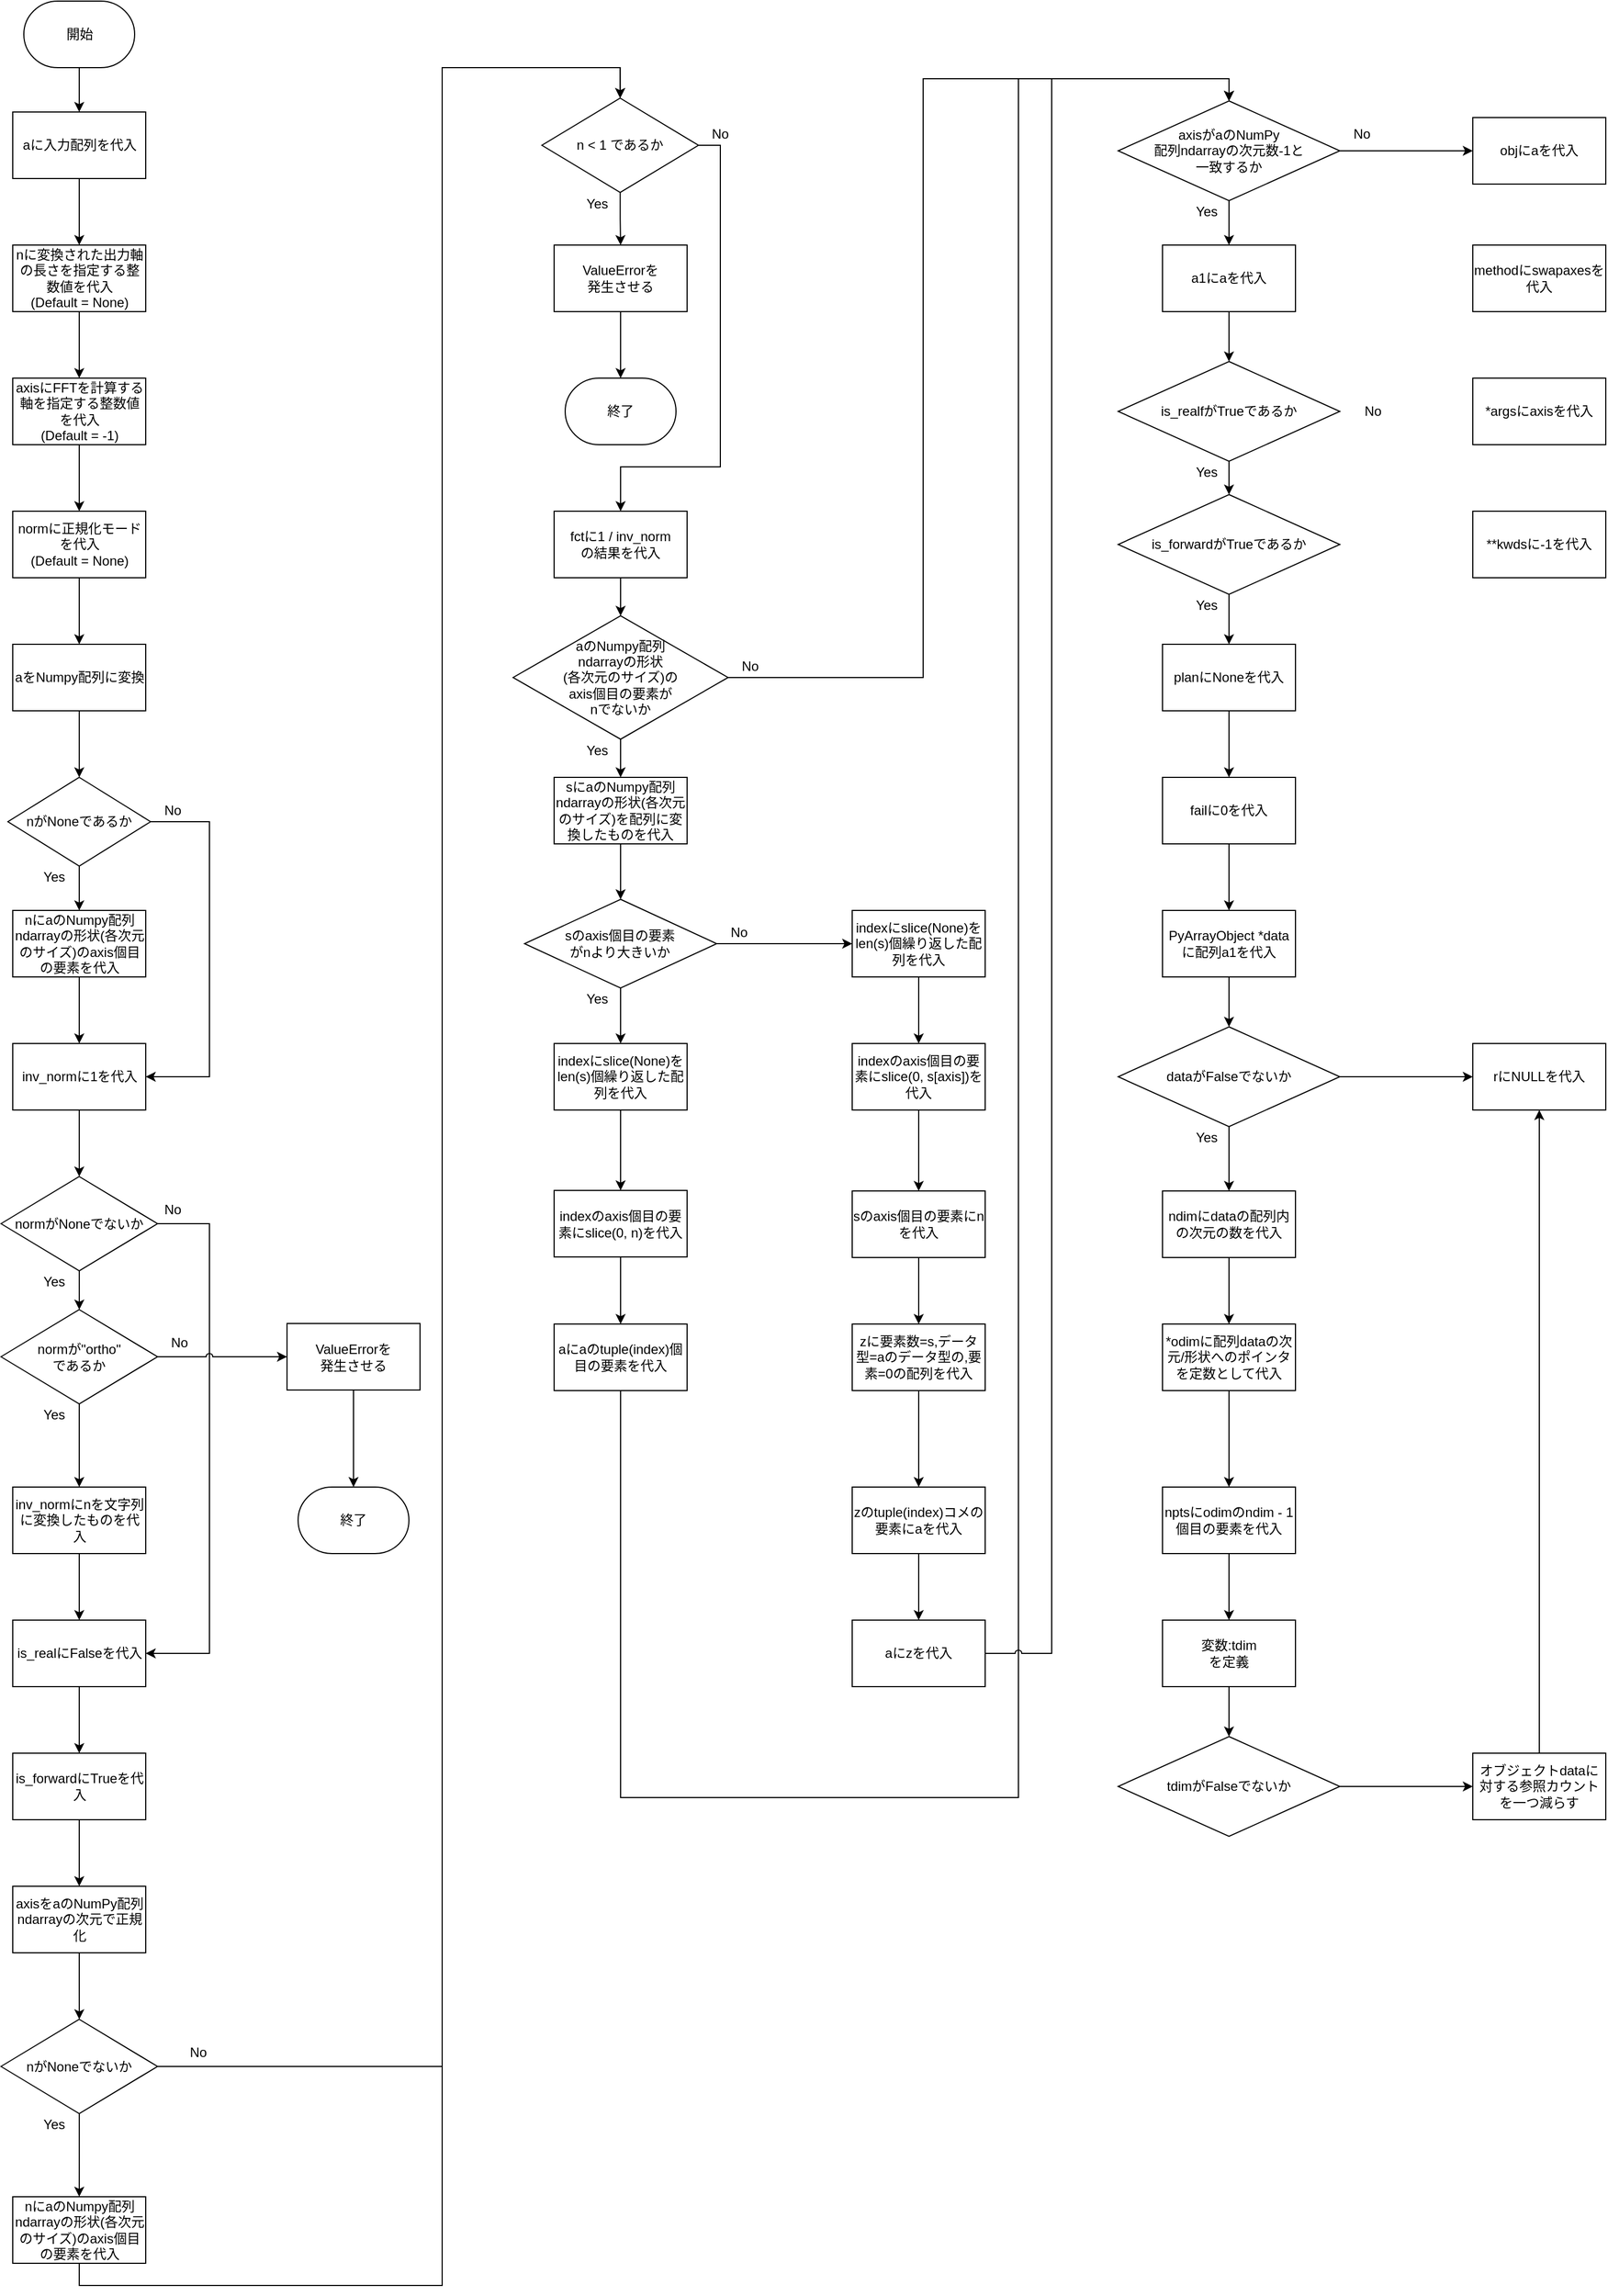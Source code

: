 <mxfile version="13.7.5" type="github">
  <diagram id="4SzmiEqQ7drfHOVqqRY8" name="ページ1">
    <mxGraphModel dx="413" dy="256" grid="1" gridSize="10" guides="1" tooltips="1" connect="1" arrows="1" fold="1" page="1" pageScale="1" pageWidth="1654" pageHeight="2336" math="0" shadow="0">
      <root>
        <mxCell id="0" />
        <mxCell id="1" parent="0" />
        <mxCell id="G6NK2Zfw-yr9_gnZrluK-16" style="edgeStyle=orthogonalEdgeStyle;rounded=0;orthogonalLoop=1;jettySize=auto;html=1;entryX=0.5;entryY=0;entryDx=0;entryDy=0;strokeWidth=1;fontSize=12;" parent="1" source="G6NK2Zfw-yr9_gnZrluK-1" target="G6NK2Zfw-yr9_gnZrluK-14" edge="1">
          <mxGeometry relative="1" as="geometry" />
        </mxCell>
        <mxCell id="G6NK2Zfw-yr9_gnZrluK-1" value="開始" style="strokeWidth=1;html=1;shape=mxgraph.flowchart.terminator;whiteSpace=wrap;align=center;fontSize=12;" parent="1" vertex="1">
          <mxGeometry x="92.5" y="20" width="100" height="60" as="geometry" />
        </mxCell>
        <mxCell id="G6NK2Zfw-yr9_gnZrluK-12" style="edgeStyle=orthogonalEdgeStyle;rounded=0;orthogonalLoop=1;jettySize=auto;html=1;entryX=0.5;entryY=0;entryDx=0;entryDy=0;entryPerimeter=0;strokeWidth=1;fontSize=12;" parent="1" source="G6NK2Zfw-yr9_gnZrluK-7" target="G6NK2Zfw-yr9_gnZrluK-11" edge="1">
          <mxGeometry relative="1" as="geometry" />
        </mxCell>
        <mxCell id="G6NK2Zfw-yr9_gnZrluK-7" value="aをNumpy配列に変換" style="rounded=0;whiteSpace=wrap;html=1;strokeWidth=1;fontSize=12;" parent="1" vertex="1">
          <mxGeometry x="82.5" y="600" width="120" height="60" as="geometry" />
        </mxCell>
        <mxCell id="G6NK2Zfw-yr9_gnZrluK-29" style="edgeStyle=orthogonalEdgeStyle;rounded=0;orthogonalLoop=1;jettySize=auto;html=1;entryX=0.5;entryY=0;entryDx=0;entryDy=0;strokeWidth=1;fontSize=12;" parent="1" source="G6NK2Zfw-yr9_gnZrluK-11" target="G6NK2Zfw-yr9_gnZrluK-28" edge="1">
          <mxGeometry relative="1" as="geometry" />
        </mxCell>
        <mxCell id="DTMjtAI88cDE44Hb-UYE-17" style="edgeStyle=orthogonalEdgeStyle;rounded=0;jumpStyle=arc;orthogonalLoop=1;jettySize=auto;html=1;entryX=1;entryY=0.5;entryDx=0;entryDy=0;strokeWidth=1;fontSize=12;exitX=1;exitY=0.5;exitDx=0;exitDy=0;exitPerimeter=0;" parent="1" source="G6NK2Zfw-yr9_gnZrluK-11" target="G6NK2Zfw-yr9_gnZrluK-31" edge="1">
          <mxGeometry relative="1" as="geometry">
            <Array as="points">
              <mxPoint x="260" y="760" />
              <mxPoint x="260" y="990" />
            </Array>
          </mxGeometry>
        </mxCell>
        <mxCell id="G6NK2Zfw-yr9_gnZrluK-11" value="nがNoneであるか" style="strokeWidth=1;html=1;shape=mxgraph.flowchart.decision;whiteSpace=wrap;align=center;fontSize=12;" parent="1" vertex="1">
          <mxGeometry x="78.14" y="720" width="128.75" height="80" as="geometry" />
        </mxCell>
        <mxCell id="G6NK2Zfw-yr9_gnZrluK-17" style="edgeStyle=orthogonalEdgeStyle;rounded=0;orthogonalLoop=1;jettySize=auto;html=1;entryX=0.5;entryY=0;entryDx=0;entryDy=0;strokeWidth=1;fontSize=12;" parent="1" source="G6NK2Zfw-yr9_gnZrluK-14" target="G6NK2Zfw-yr9_gnZrluK-15" edge="1">
          <mxGeometry relative="1" as="geometry" />
        </mxCell>
        <mxCell id="G6NK2Zfw-yr9_gnZrluK-14" value="aに入力配列を代入" style="rounded=0;whiteSpace=wrap;html=1;align=center;strokeWidth=1;fontSize=12;" parent="1" vertex="1">
          <mxGeometry x="82.5" y="120" width="120" height="60" as="geometry" />
        </mxCell>
        <mxCell id="G6NK2Zfw-yr9_gnZrluK-22" style="edgeStyle=orthogonalEdgeStyle;rounded=0;orthogonalLoop=1;jettySize=auto;html=1;entryX=0.5;entryY=0;entryDx=0;entryDy=0;strokeWidth=1;fontSize=12;" parent="1" source="G6NK2Zfw-yr9_gnZrluK-15" target="G6NK2Zfw-yr9_gnZrluK-18" edge="1">
          <mxGeometry relative="1" as="geometry" />
        </mxCell>
        <mxCell id="G6NK2Zfw-yr9_gnZrluK-15" value="nに変換された出力軸の長さを指定する整数値を代入&lt;br style=&quot;font-size: 12px;&quot;&gt;(Default = None)" style="rounded=0;whiteSpace=wrap;html=1;align=center;strokeWidth=1;fontSize=12;" parent="1" vertex="1">
          <mxGeometry x="82.51" y="240" width="120" height="60" as="geometry" />
        </mxCell>
        <mxCell id="G6NK2Zfw-yr9_gnZrluK-25" style="edgeStyle=orthogonalEdgeStyle;rounded=0;orthogonalLoop=1;jettySize=auto;html=1;entryX=0.5;entryY=0;entryDx=0;entryDy=0;strokeWidth=1;fontSize=12;" parent="1" source="G6NK2Zfw-yr9_gnZrluK-18" target="G6NK2Zfw-yr9_gnZrluK-19" edge="1">
          <mxGeometry relative="1" as="geometry" />
        </mxCell>
        <mxCell id="G6NK2Zfw-yr9_gnZrluK-18" value="axisにFFTを計算する軸を指定する整数値を代入&lt;br style=&quot;font-size: 12px;&quot;&gt;(Default = -1)" style="rounded=0;whiteSpace=wrap;html=1;align=center;strokeWidth=1;fontSize=12;" parent="1" vertex="1">
          <mxGeometry x="82.5" y="360" width="120" height="60" as="geometry" />
        </mxCell>
        <mxCell id="G6NK2Zfw-yr9_gnZrluK-27" style="edgeStyle=orthogonalEdgeStyle;rounded=0;orthogonalLoop=1;jettySize=auto;html=1;entryX=0.5;entryY=0;entryDx=0;entryDy=0;strokeWidth=1;fontSize=12;" parent="1" source="G6NK2Zfw-yr9_gnZrluK-19" target="G6NK2Zfw-yr9_gnZrluK-7" edge="1">
          <mxGeometry relative="1" as="geometry" />
        </mxCell>
        <mxCell id="G6NK2Zfw-yr9_gnZrluK-19" value="normに正規化モードを代入&lt;br style=&quot;font-size: 12px;&quot;&gt;(Default = None)" style="rounded=0;whiteSpace=wrap;html=1;align=center;strokeWidth=1;fontSize=12;" parent="1" vertex="1">
          <mxGeometry x="82.5" y="480" width="120" height="60" as="geometry" />
        </mxCell>
        <mxCell id="G6NK2Zfw-yr9_gnZrluK-32" style="edgeStyle=orthogonalEdgeStyle;rounded=0;orthogonalLoop=1;jettySize=auto;html=1;entryX=0.5;entryY=0;entryDx=0;entryDy=0;strokeWidth=1;fontSize=12;" parent="1" source="G6NK2Zfw-yr9_gnZrluK-28" target="G6NK2Zfw-yr9_gnZrluK-31" edge="1">
          <mxGeometry relative="1" as="geometry" />
        </mxCell>
        <mxCell id="G6NK2Zfw-yr9_gnZrluK-28" value="nにaのNumpy配列ndarrayの形状(各次元のサイズ)のaxis個目の要素を代入" style="rounded=0;whiteSpace=wrap;html=1;align=center;strokeWidth=1;fontSize=12;" parent="1" vertex="1">
          <mxGeometry x="82.51" y="840" width="120" height="60" as="geometry" />
        </mxCell>
        <mxCell id="G6NK2Zfw-yr9_gnZrluK-30" value="Yes" style="text;html=1;strokeColor=none;fillColor=none;align=center;verticalAlign=middle;whiteSpace=wrap;rounded=0;strokeWidth=1;" parent="1" vertex="1">
          <mxGeometry x="100" y="800" width="40" height="20" as="geometry" />
        </mxCell>
        <mxCell id="G6NK2Zfw-yr9_gnZrluK-35" style="edgeStyle=orthogonalEdgeStyle;rounded=0;orthogonalLoop=1;jettySize=auto;html=1;entryX=0.5;entryY=0;entryDx=0;entryDy=0;entryPerimeter=0;strokeWidth=1;fontSize=12;" parent="1" source="G6NK2Zfw-yr9_gnZrluK-31" target="G6NK2Zfw-yr9_gnZrluK-33" edge="1">
          <mxGeometry relative="1" as="geometry" />
        </mxCell>
        <mxCell id="G6NK2Zfw-yr9_gnZrluK-31" value="&lt;span style=&quot;font-size: 12px;&quot;&gt;inv_normに1を代入&lt;/span&gt;" style="rounded=0;whiteSpace=wrap;html=1;align=center;strokeWidth=1;fontSize=12;fontStyle=0" parent="1" vertex="1">
          <mxGeometry x="82.51" y="960" width="120" height="60" as="geometry" />
        </mxCell>
        <mxCell id="DTMjtAI88cDE44Hb-UYE-11" value="" style="edgeStyle=orthogonalEdgeStyle;curved=1;rounded=0;jumpStyle=arc;orthogonalLoop=1;jettySize=auto;html=1;strokeWidth=1;fontSize=12;" parent="1" source="G6NK2Zfw-yr9_gnZrluK-33" target="DTMjtAI88cDE44Hb-UYE-1" edge="1">
          <mxGeometry relative="1" as="geometry" />
        </mxCell>
        <mxCell id="DTMjtAI88cDE44Hb-UYE-13" style="edgeStyle=orthogonalEdgeStyle;rounded=0;jumpStyle=arc;orthogonalLoop=1;jettySize=auto;html=1;entryX=1;entryY=0.5;entryDx=0;entryDy=0;strokeWidth=1;fontSize=12;exitX=1;exitY=0.5;exitDx=0;exitDy=0;exitPerimeter=0;" parent="1" source="G6NK2Zfw-yr9_gnZrluK-33" target="V38NZZYtjoJMfkaua9qU-11" edge="1">
          <mxGeometry relative="1" as="geometry">
            <Array as="points">
              <mxPoint x="260" y="1123" />
              <mxPoint x="260" y="1510" />
            </Array>
          </mxGeometry>
        </mxCell>
        <mxCell id="G6NK2Zfw-yr9_gnZrluK-33" value="normがNoneでないか" style="strokeWidth=1;html=1;shape=mxgraph.flowchart.decision;whiteSpace=wrap;align=center;fontSize=12;" parent="1" vertex="1">
          <mxGeometry x="71.89" y="1080" width="141.25" height="85" as="geometry" />
        </mxCell>
        <mxCell id="G6NK2Zfw-yr9_gnZrluK-39" value="Yes" style="text;html=1;strokeColor=none;fillColor=none;align=center;verticalAlign=middle;whiteSpace=wrap;rounded=0;strokeWidth=1;" parent="1" vertex="1">
          <mxGeometry x="100" y="1165" width="40" height="20" as="geometry" />
        </mxCell>
        <mxCell id="G6NK2Zfw-yr9_gnZrluK-40" value="Yes" style="text;html=1;strokeColor=none;fillColor=none;align=center;verticalAlign=middle;whiteSpace=wrap;rounded=0;strokeWidth=1;" parent="1" vertex="1">
          <mxGeometry x="100" y="1285" width="40" height="20" as="geometry" />
        </mxCell>
        <mxCell id="DsPjFmS-Iu0r8D44KtKZ-2" style="edgeStyle=orthogonalEdgeStyle;rounded=0;orthogonalLoop=1;jettySize=auto;html=1;strokeWidth=1;fontSize=12;" parent="1" source="G6NK2Zfw-yr9_gnZrluK-41" target="V38NZZYtjoJMfkaua9qU-11" edge="1">
          <mxGeometry relative="1" as="geometry" />
        </mxCell>
        <mxCell id="G6NK2Zfw-yr9_gnZrluK-41" value="inv_normにnを文字列に変換したものを代入" style="rounded=0;whiteSpace=wrap;html=1;align=center;strokeWidth=1;fontSize=12;" parent="1" vertex="1">
          <mxGeometry x="82.51" y="1360" width="120" height="60" as="geometry" />
        </mxCell>
        <mxCell id="V38NZZYtjoJMfkaua9qU-3" value="No" style="text;html=1;strokeColor=none;fillColor=none;align=center;verticalAlign=middle;whiteSpace=wrap;rounded=0;strokeWidth=1;" parent="1" vertex="1">
          <mxGeometry x="206.89" y="740" width="40" height="20" as="geometry" />
        </mxCell>
        <mxCell id="V38NZZYtjoJMfkaua9qU-7" value="No" style="text;html=1;strokeColor=none;fillColor=none;align=center;verticalAlign=middle;whiteSpace=wrap;rounded=0;strokeWidth=1;" parent="1" vertex="1">
          <mxGeometry x="206.89" y="1100" width="40" height="20" as="geometry" />
        </mxCell>
        <mxCell id="V38NZZYtjoJMfkaua9qU-8" value="No" style="text;html=1;strokeColor=none;fillColor=none;align=center;verticalAlign=middle;whiteSpace=wrap;rounded=0;strokeWidth=1;" parent="1" vertex="1">
          <mxGeometry x="213.13" y="1220" width="40" height="20" as="geometry" />
        </mxCell>
        <mxCell id="k9I6KooZx5t5noIyQbYj-2" style="edgeStyle=orthogonalEdgeStyle;rounded=0;orthogonalLoop=1;jettySize=auto;html=1;" parent="1" source="V38NZZYtjoJMfkaua9qU-11" target="k9I6KooZx5t5noIyQbYj-1" edge="1">
          <mxGeometry relative="1" as="geometry" />
        </mxCell>
        <mxCell id="V38NZZYtjoJMfkaua9qU-11" value="is_realにFalseを代入" style="rounded=0;whiteSpace=wrap;html=1;strokeWidth=1;fontSize=12;" parent="1" vertex="1">
          <mxGeometry x="82.51" y="1480" width="120" height="60" as="geometry" />
        </mxCell>
        <mxCell id="DTMjtAI88cDE44Hb-UYE-2" style="edgeStyle=orthogonalEdgeStyle;rounded=0;orthogonalLoop=1;jettySize=auto;html=1;entryX=0.5;entryY=0;entryDx=0;entryDy=0;fontSize=12;exitX=0.5;exitY=1;exitDx=0;exitDy=0;exitPerimeter=0;strokeWidth=1;" parent="1" source="DTMjtAI88cDE44Hb-UYE-1" target="G6NK2Zfw-yr9_gnZrluK-41" edge="1">
          <mxGeometry relative="1" as="geometry" />
        </mxCell>
        <mxCell id="DTMjtAI88cDE44Hb-UYE-14" style="edgeStyle=orthogonalEdgeStyle;rounded=0;jumpStyle=arc;orthogonalLoop=1;jettySize=auto;html=1;entryX=0;entryY=0.5;entryDx=0;entryDy=0;strokeWidth=1;fontSize=12;" parent="1" source="DTMjtAI88cDE44Hb-UYE-1" target="DTMjtAI88cDE44Hb-UYE-4" edge="1">
          <mxGeometry relative="1" as="geometry" />
        </mxCell>
        <mxCell id="DTMjtAI88cDE44Hb-UYE-1" value="normが&quot;ortho&quot;&lt;br&gt;であるか" style="strokeWidth=1;html=1;shape=mxgraph.flowchart.decision;whiteSpace=wrap;align=center;fontSize=12;" parent="1" vertex="1">
          <mxGeometry x="71.89" y="1200" width="141.25" height="85" as="geometry" />
        </mxCell>
        <mxCell id="DTMjtAI88cDE44Hb-UYE-9" style="edgeStyle=orthogonalEdgeStyle;rounded=0;orthogonalLoop=1;jettySize=auto;html=1;fontSize=12;strokeWidth=1;" parent="1" source="DTMjtAI88cDE44Hb-UYE-4" target="DTMjtAI88cDE44Hb-UYE-8" edge="1">
          <mxGeometry relative="1" as="geometry" />
        </mxCell>
        <mxCell id="DTMjtAI88cDE44Hb-UYE-4" value="ValueErrorを&lt;br&gt;発生させる" style="rounded=0;whiteSpace=wrap;html=1;fontSize=12;fontStyle=0;strokeWidth=1;" parent="1" vertex="1">
          <mxGeometry x="330" y="1212.5" width="120" height="60" as="geometry" />
        </mxCell>
        <mxCell id="DTMjtAI88cDE44Hb-UYE-8" value="終了" style="strokeWidth=1;html=1;shape=mxgraph.flowchart.terminator;whiteSpace=wrap;fontSize=12;" parent="1" vertex="1">
          <mxGeometry x="340" y="1360" width="100" height="60" as="geometry" />
        </mxCell>
        <mxCell id="k9I6KooZx5t5noIyQbYj-4" style="edgeStyle=orthogonalEdgeStyle;rounded=0;orthogonalLoop=1;jettySize=auto;html=1;exitX=0.5;exitY=1;exitDx=0;exitDy=0;entryX=0.5;entryY=0;entryDx=0;entryDy=0;" parent="1" source="k9I6KooZx5t5noIyQbYj-1" target="k9I6KooZx5t5noIyQbYj-3" edge="1">
          <mxGeometry relative="1" as="geometry" />
        </mxCell>
        <mxCell id="k9I6KooZx5t5noIyQbYj-1" value="is_forwardにTrueを代入" style="rounded=0;whiteSpace=wrap;html=1;" parent="1" vertex="1">
          <mxGeometry x="82.51" y="1600" width="120" height="60" as="geometry" />
        </mxCell>
        <mxCell id="k9I6KooZx5t5noIyQbYj-8" style="edgeStyle=orthogonalEdgeStyle;rounded=0;orthogonalLoop=1;jettySize=auto;html=1;" parent="1" source="k9I6KooZx5t5noIyQbYj-3" target="k9I6KooZx5t5noIyQbYj-5" edge="1">
          <mxGeometry relative="1" as="geometry" />
        </mxCell>
        <mxCell id="k9I6KooZx5t5noIyQbYj-3" value="axisをaのNumPy配列ndarrayの次元で正規化" style="rounded=0;whiteSpace=wrap;html=1;" parent="1" vertex="1">
          <mxGeometry x="82.51" y="1720" width="120" height="60" as="geometry" />
        </mxCell>
        <mxCell id="k9I6KooZx5t5noIyQbYj-9" style="edgeStyle=orthogonalEdgeStyle;rounded=0;orthogonalLoop=1;jettySize=auto;html=1;entryX=0.5;entryY=0;entryDx=0;entryDy=0;" parent="1" source="k9I6KooZx5t5noIyQbYj-5" target="k9I6KooZx5t5noIyQbYj-7" edge="1">
          <mxGeometry relative="1" as="geometry" />
        </mxCell>
        <mxCell id="k9I6KooZx5t5noIyQbYj-16" style="edgeStyle=orthogonalEdgeStyle;rounded=0;orthogonalLoop=1;jettySize=auto;html=1;entryX=0.5;entryY=0;entryDx=0;entryDy=0;entryPerimeter=0;" parent="1" source="k9I6KooZx5t5noIyQbYj-5" target="k9I6KooZx5t5noIyQbYj-14" edge="1">
          <mxGeometry relative="1" as="geometry">
            <Array as="points">
              <mxPoint x="470" y="1883" />
              <mxPoint x="470" y="80" />
              <mxPoint x="631" y="80" />
            </Array>
          </mxGeometry>
        </mxCell>
        <mxCell id="k9I6KooZx5t5noIyQbYj-5" value="nがNoneでないか" style="strokeWidth=1;html=1;shape=mxgraph.flowchart.decision;whiteSpace=wrap;align=center;fontSize=12;" parent="1" vertex="1">
          <mxGeometry x="71.88" y="1840" width="141.25" height="85" as="geometry" />
        </mxCell>
        <mxCell id="k9I6KooZx5t5noIyQbYj-15" style="edgeStyle=orthogonalEdgeStyle;rounded=0;orthogonalLoop=1;jettySize=auto;html=1;entryX=0.5;entryY=0;entryDx=0;entryDy=0;entryPerimeter=0;exitX=0.5;exitY=1;exitDx=0;exitDy=0;" parent="1" source="k9I6KooZx5t5noIyQbYj-7" target="k9I6KooZx5t5noIyQbYj-14" edge="1">
          <mxGeometry relative="1" as="geometry">
            <Array as="points">
              <mxPoint x="143" y="2080" />
              <mxPoint x="470" y="2080" />
              <mxPoint x="470" y="80" />
              <mxPoint x="631" y="80" />
            </Array>
          </mxGeometry>
        </mxCell>
        <mxCell id="k9I6KooZx5t5noIyQbYj-7" value="nにaのNumpy配列ndarrayの形状(各次元のサイズ)のaxis個目の要素を代入" style="rounded=0;whiteSpace=wrap;html=1;align=center;strokeWidth=1;fontSize=12;" parent="1" vertex="1">
          <mxGeometry x="82.5" y="2000" width="120" height="60" as="geometry" />
        </mxCell>
        <mxCell id="k9I6KooZx5t5noIyQbYj-10" value="Yes" style="text;html=1;strokeColor=none;fillColor=none;align=center;verticalAlign=middle;whiteSpace=wrap;rounded=0;strokeWidth=1;" parent="1" vertex="1">
          <mxGeometry x="100" y="1925" width="40" height="20" as="geometry" />
        </mxCell>
        <mxCell id="k9I6KooZx5t5noIyQbYj-11" value="No" style="text;html=1;strokeColor=none;fillColor=none;align=center;verticalAlign=middle;whiteSpace=wrap;rounded=0;strokeWidth=1;" parent="1" vertex="1">
          <mxGeometry x="230" y="1860" width="40" height="20" as="geometry" />
        </mxCell>
        <mxCell id="k9I6KooZx5t5noIyQbYj-20" style="edgeStyle=orthogonalEdgeStyle;rounded=0;orthogonalLoop=1;jettySize=auto;html=1;" parent="1" source="k9I6KooZx5t5noIyQbYj-14" target="k9I6KooZx5t5noIyQbYj-18" edge="1">
          <mxGeometry relative="1" as="geometry" />
        </mxCell>
        <mxCell id="k9I6KooZx5t5noIyQbYj-23" style="edgeStyle=orthogonalEdgeStyle;rounded=0;orthogonalLoop=1;jettySize=auto;html=1;entryX=0.5;entryY=0;entryDx=0;entryDy=0;exitX=1;exitY=0.5;exitDx=0;exitDy=0;exitPerimeter=0;" parent="1" source="k9I6KooZx5t5noIyQbYj-14" target="k9I6KooZx5t5noIyQbYj-22" edge="1">
          <mxGeometry relative="1" as="geometry">
            <Array as="points">
              <mxPoint x="721" y="150" />
              <mxPoint x="721" y="440" />
              <mxPoint x="631" y="440" />
            </Array>
          </mxGeometry>
        </mxCell>
        <mxCell id="k9I6KooZx5t5noIyQbYj-14" value="n &amp;lt; 1 であるか" style="strokeWidth=1;html=1;shape=mxgraph.flowchart.decision;whiteSpace=wrap;align=center;fontSize=12;" parent="1" vertex="1">
          <mxGeometry x="560" y="107.5" width="141.25" height="85" as="geometry" />
        </mxCell>
        <mxCell id="k9I6KooZx5t5noIyQbYj-21" style="edgeStyle=orthogonalEdgeStyle;rounded=0;orthogonalLoop=1;jettySize=auto;html=1;" parent="1" source="k9I6KooZx5t5noIyQbYj-18" target="k9I6KooZx5t5noIyQbYj-19" edge="1">
          <mxGeometry relative="1" as="geometry" />
        </mxCell>
        <mxCell id="k9I6KooZx5t5noIyQbYj-18" value="&lt;span&gt;ValueErrorを&lt;/span&gt;&lt;br&gt;&lt;span&gt;発生させる&lt;/span&gt;" style="rounded=0;whiteSpace=wrap;html=1;" parent="1" vertex="1">
          <mxGeometry x="571" y="240" width="120" height="60" as="geometry" />
        </mxCell>
        <mxCell id="k9I6KooZx5t5noIyQbYj-19" value="終了" style="strokeWidth=1;html=1;shape=mxgraph.flowchart.terminator;whiteSpace=wrap;fontSize=12;" parent="1" vertex="1">
          <mxGeometry x="581" y="360" width="100" height="60" as="geometry" />
        </mxCell>
        <mxCell id="k9I6KooZx5t5noIyQbYj-34" style="edgeStyle=orthogonalEdgeStyle;rounded=0;orthogonalLoop=1;jettySize=auto;html=1;" parent="1" source="k9I6KooZx5t5noIyQbYj-22" target="k9I6KooZx5t5noIyQbYj-27" edge="1">
          <mxGeometry relative="1" as="geometry" />
        </mxCell>
        <mxCell id="k9I6KooZx5t5noIyQbYj-22" value="fctに1 / inv_norm&lt;br&gt;の結果を代入" style="rounded=0;whiteSpace=wrap;html=1;" parent="1" vertex="1">
          <mxGeometry x="571" y="480" width="120" height="60" as="geometry" />
        </mxCell>
        <mxCell id="k9I6KooZx5t5noIyQbYj-25" value="Yes" style="text;html=1;strokeColor=none;fillColor=none;align=center;verticalAlign=middle;whiteSpace=wrap;rounded=0;strokeWidth=1;" parent="1" vertex="1">
          <mxGeometry x="590" y="192.5" width="40" height="20" as="geometry" />
        </mxCell>
        <mxCell id="k9I6KooZx5t5noIyQbYj-26" value="No" style="text;html=1;strokeColor=none;fillColor=none;align=center;verticalAlign=middle;whiteSpace=wrap;rounded=0;strokeWidth=1;" parent="1" vertex="1">
          <mxGeometry x="701.25" y="130" width="40" height="20" as="geometry" />
        </mxCell>
        <mxCell id="k9I6KooZx5t5noIyQbYj-32" style="edgeStyle=orthogonalEdgeStyle;rounded=0;orthogonalLoop=1;jettySize=auto;html=1;entryX=0.5;entryY=0;entryDx=0;entryDy=0;" parent="1" source="k9I6KooZx5t5noIyQbYj-27" target="k9I6KooZx5t5noIyQbYj-30" edge="1">
          <mxGeometry relative="1" as="geometry" />
        </mxCell>
        <mxCell id="1ykWiY5d_qneHq9UVWBh-7" style="edgeStyle=orthogonalEdgeStyle;rounded=0;orthogonalLoop=1;jettySize=auto;html=1;entryX=0.5;entryY=0;entryDx=0;entryDy=0;entryPerimeter=0;" edge="1" parent="1" source="k9I6KooZx5t5noIyQbYj-27" target="1ykWiY5d_qneHq9UVWBh-6">
          <mxGeometry relative="1" as="geometry" />
        </mxCell>
        <mxCell id="k9I6KooZx5t5noIyQbYj-27" value="aのNumpy配列&lt;br&gt;ndarrayの形状&lt;br&gt;(各次元のサイズ)の&lt;br&gt;axis個目の要素が&lt;br&gt;nでないか" style="strokeWidth=1;html=1;shape=mxgraph.flowchart.decision;whiteSpace=wrap;align=center;fontSize=12;" parent="1" vertex="1">
          <mxGeometry x="534" y="574.37" width="194" height="111.25" as="geometry" />
        </mxCell>
        <mxCell id="k9I6KooZx5t5noIyQbYj-28" value="Yes" style="text;html=1;strokeColor=none;fillColor=none;align=center;verticalAlign=middle;whiteSpace=wrap;rounded=0;strokeWidth=1;" parent="1" vertex="1">
          <mxGeometry x="590" y="685.63" width="40" height="20" as="geometry" />
        </mxCell>
        <mxCell id="k9I6KooZx5t5noIyQbYj-29" value="No" style="text;html=1;strokeColor=none;fillColor=none;align=center;verticalAlign=middle;whiteSpace=wrap;rounded=0;strokeWidth=1;" parent="1" vertex="1">
          <mxGeometry x="728" y="610" width="40" height="20" as="geometry" />
        </mxCell>
        <mxCell id="k9I6KooZx5t5noIyQbYj-42" style="edgeStyle=orthogonalEdgeStyle;rounded=0;orthogonalLoop=1;jettySize=auto;html=1;entryX=0.5;entryY=0;entryDx=0;entryDy=0;entryPerimeter=0;" parent="1" source="k9I6KooZx5t5noIyQbYj-30" target="k9I6KooZx5t5noIyQbYj-35" edge="1">
          <mxGeometry relative="1" as="geometry" />
        </mxCell>
        <mxCell id="k9I6KooZx5t5noIyQbYj-30" value="sにaのNumpy配列ndarrayの形状(各次元のサイズ)を配列に変換したものを代入" style="rounded=0;whiteSpace=wrap;html=1;" parent="1" vertex="1">
          <mxGeometry x="571" y="720" width="120" height="60" as="geometry" />
        </mxCell>
        <mxCell id="k9I6KooZx5t5noIyQbYj-41" style="edgeStyle=orthogonalEdgeStyle;rounded=0;orthogonalLoop=1;jettySize=auto;html=1;" parent="1" source="k9I6KooZx5t5noIyQbYj-35" target="k9I6KooZx5t5noIyQbYj-39" edge="1">
          <mxGeometry relative="1" as="geometry">
            <mxPoint x="640" y="960" as="targetPoint" />
          </mxGeometry>
        </mxCell>
        <mxCell id="k9I6KooZx5t5noIyQbYj-49" style="edgeStyle=orthogonalEdgeStyle;rounded=0;orthogonalLoop=1;jettySize=auto;html=1;entryX=0;entryY=0.5;entryDx=0;entryDy=0;" parent="1" source="k9I6KooZx5t5noIyQbYj-35" target="k9I6KooZx5t5noIyQbYj-48" edge="1">
          <mxGeometry relative="1" as="geometry" />
        </mxCell>
        <mxCell id="k9I6KooZx5t5noIyQbYj-35" value="sのaxis個目の要素&lt;br&gt;がnより大きいか" style="strokeWidth=1;html=1;shape=mxgraph.flowchart.decision;whiteSpace=wrap;align=center;fontSize=12;" parent="1" vertex="1">
          <mxGeometry x="544.31" y="830" width="173.37" height="80" as="geometry" />
        </mxCell>
        <mxCell id="k9I6KooZx5t5noIyQbYj-37" value="Yes" style="text;html=1;strokeColor=none;fillColor=none;align=center;verticalAlign=middle;whiteSpace=wrap;rounded=0;strokeWidth=1;" parent="1" vertex="1">
          <mxGeometry x="590" y="910.0" width="40" height="20" as="geometry" />
        </mxCell>
        <mxCell id="k9I6KooZx5t5noIyQbYj-38" value="No" style="text;html=1;strokeColor=none;fillColor=none;align=center;verticalAlign=middle;whiteSpace=wrap;rounded=0;strokeWidth=1;" parent="1" vertex="1">
          <mxGeometry x="717.68" y="850" width="40" height="20" as="geometry" />
        </mxCell>
        <mxCell id="k9I6KooZx5t5noIyQbYj-45" style="edgeStyle=orthogonalEdgeStyle;rounded=0;orthogonalLoop=1;jettySize=auto;html=1;entryX=0.5;entryY=0;entryDx=0;entryDy=0;" parent="1" source="k9I6KooZx5t5noIyQbYj-39" target="k9I6KooZx5t5noIyQbYj-44" edge="1">
          <mxGeometry relative="1" as="geometry" />
        </mxCell>
        <mxCell id="k9I6KooZx5t5noIyQbYj-39" value="indexにslice(None)をlen(s)個繰り返した配列を代入" style="rounded=0;whiteSpace=wrap;html=1;" parent="1" vertex="1">
          <mxGeometry x="571" y="960" width="120" height="60" as="geometry" />
        </mxCell>
        <mxCell id="k9I6KooZx5t5noIyQbYj-47" style="edgeStyle=orthogonalEdgeStyle;rounded=0;orthogonalLoop=1;jettySize=auto;html=1;entryX=0.5;entryY=0;entryDx=0;entryDy=0;" parent="1" source="k9I6KooZx5t5noIyQbYj-44" target="k9I6KooZx5t5noIyQbYj-46" edge="1">
          <mxGeometry relative="1" as="geometry" />
        </mxCell>
        <mxCell id="k9I6KooZx5t5noIyQbYj-44" value="indexのaxis個目の要素にslice(0, n)を代入" style="rounded=0;whiteSpace=wrap;html=1;" parent="1" vertex="1">
          <mxGeometry x="571" y="1092.5" width="120" height="60" as="geometry" />
        </mxCell>
        <mxCell id="1ykWiY5d_qneHq9UVWBh-8" style="edgeStyle=orthogonalEdgeStyle;rounded=0;orthogonalLoop=1;jettySize=auto;html=1;entryX=0.5;entryY=0;entryDx=0;entryDy=0;entryPerimeter=0;exitX=0.5;exitY=1;exitDx=0;exitDy=0;" edge="1" parent="1" source="k9I6KooZx5t5noIyQbYj-46" target="1ykWiY5d_qneHq9UVWBh-6">
          <mxGeometry relative="1" as="geometry">
            <Array as="points">
              <mxPoint x="631" y="1640" />
              <mxPoint x="990" y="1640" />
              <mxPoint x="990" y="90" />
              <mxPoint x="1180" y="90" />
            </Array>
          </mxGeometry>
        </mxCell>
        <mxCell id="k9I6KooZx5t5noIyQbYj-46" value="aにaのtuple(index)個目の要素を代入" style="rounded=0;whiteSpace=wrap;html=1;" parent="1" vertex="1">
          <mxGeometry x="571" y="1213" width="120" height="60" as="geometry" />
        </mxCell>
        <mxCell id="bbutZRJERdEoyNJ-xutF-3" style="edgeStyle=orthogonalEdgeStyle;rounded=0;orthogonalLoop=1;jettySize=auto;html=1;" parent="1" source="k9I6KooZx5t5noIyQbYj-48" target="bbutZRJERdEoyNJ-xutF-1" edge="1">
          <mxGeometry relative="1" as="geometry" />
        </mxCell>
        <mxCell id="k9I6KooZx5t5noIyQbYj-48" value="indexにslice(None)をlen(s)個繰り返した配列を代入" style="rounded=0;whiteSpace=wrap;html=1;" parent="1" vertex="1">
          <mxGeometry x="840" y="840" width="120" height="60" as="geometry" />
        </mxCell>
        <mxCell id="bbutZRJERdEoyNJ-xutF-4" style="edgeStyle=orthogonalEdgeStyle;rounded=0;orthogonalLoop=1;jettySize=auto;html=1;" parent="1" source="bbutZRJERdEoyNJ-xutF-1" target="bbutZRJERdEoyNJ-xutF-2" edge="1">
          <mxGeometry relative="1" as="geometry" />
        </mxCell>
        <mxCell id="bbutZRJERdEoyNJ-xutF-1" value="indexのaxis個目の要素にslice(0, s[axis])を代入" style="rounded=0;whiteSpace=wrap;html=1;" parent="1" vertex="1">
          <mxGeometry x="840" y="960" width="120" height="60" as="geometry" />
        </mxCell>
        <mxCell id="1ykWiY5d_qneHq9UVWBh-1" style="edgeStyle=orthogonalEdgeStyle;rounded=0;orthogonalLoop=1;jettySize=auto;html=1;" edge="1" parent="1" source="bbutZRJERdEoyNJ-xutF-2" target="bbutZRJERdEoyNJ-xutF-5">
          <mxGeometry relative="1" as="geometry" />
        </mxCell>
        <mxCell id="bbutZRJERdEoyNJ-xutF-2" value="sのaxis個目の要素にnを代入" style="rounded=0;whiteSpace=wrap;html=1;" parent="1" vertex="1">
          <mxGeometry x="840" y="1093" width="120" height="60" as="geometry" />
        </mxCell>
        <mxCell id="1ykWiY5d_qneHq9UVWBh-4" style="edgeStyle=orthogonalEdgeStyle;rounded=0;orthogonalLoop=1;jettySize=auto;html=1;" edge="1" parent="1" source="bbutZRJERdEoyNJ-xutF-5" target="1ykWiY5d_qneHq9UVWBh-2">
          <mxGeometry relative="1" as="geometry" />
        </mxCell>
        <mxCell id="bbutZRJERdEoyNJ-xutF-5" value="zに要素数=s,データ型=aのデータ型の,要素=0の配列を代入" style="rounded=0;whiteSpace=wrap;html=1;" parent="1" vertex="1">
          <mxGeometry x="840" y="1213" width="120" height="60" as="geometry" />
        </mxCell>
        <mxCell id="1ykWiY5d_qneHq9UVWBh-5" style="edgeStyle=orthogonalEdgeStyle;rounded=0;orthogonalLoop=1;jettySize=auto;html=1;" edge="1" parent="1" source="1ykWiY5d_qneHq9UVWBh-2" target="1ykWiY5d_qneHq9UVWBh-3">
          <mxGeometry relative="1" as="geometry" />
        </mxCell>
        <mxCell id="1ykWiY5d_qneHq9UVWBh-2" value="zのtuple(index)コメの要素にaを代入" style="rounded=0;whiteSpace=wrap;html=1;" vertex="1" parent="1">
          <mxGeometry x="840" y="1360" width="120" height="60" as="geometry" />
        </mxCell>
        <mxCell id="1ykWiY5d_qneHq9UVWBh-9" style="edgeStyle=orthogonalEdgeStyle;rounded=0;orthogonalLoop=1;jettySize=auto;html=1;entryX=0.5;entryY=0;entryDx=0;entryDy=0;entryPerimeter=0;jumpStyle=arc;" edge="1" parent="1" source="1ykWiY5d_qneHq9UVWBh-3" target="1ykWiY5d_qneHq9UVWBh-6">
          <mxGeometry relative="1" as="geometry" />
        </mxCell>
        <mxCell id="1ykWiY5d_qneHq9UVWBh-3" value="aにzを代入" style="rounded=0;whiteSpace=wrap;html=1;" vertex="1" parent="1">
          <mxGeometry x="840" y="1480" width="120" height="60" as="geometry" />
        </mxCell>
        <mxCell id="1ykWiY5d_qneHq9UVWBh-16" style="edgeStyle=orthogonalEdgeStyle;rounded=0;jumpStyle=arc;orthogonalLoop=1;jettySize=auto;html=1;" edge="1" parent="1" source="1ykWiY5d_qneHq9UVWBh-6" target="1ykWiY5d_qneHq9UVWBh-15">
          <mxGeometry relative="1" as="geometry" />
        </mxCell>
        <mxCell id="1ykWiY5d_qneHq9UVWBh-23" style="edgeStyle=orthogonalEdgeStyle;rounded=0;jumpStyle=arc;orthogonalLoop=1;jettySize=auto;html=1;entryX=0.5;entryY=0;entryDx=0;entryDy=0;" edge="1" parent="1" source="1ykWiY5d_qneHq9UVWBh-6" target="1ykWiY5d_qneHq9UVWBh-32">
          <mxGeometry relative="1" as="geometry" />
        </mxCell>
        <mxCell id="1ykWiY5d_qneHq9UVWBh-6" value="axisがaのNumPy&lt;br&gt;配列ndarrayの次元数-1と&lt;br&gt;一致するか" style="strokeWidth=1;html=1;shape=mxgraph.flowchart.decision;whiteSpace=wrap;align=center;fontSize=12;" vertex="1" parent="1">
          <mxGeometry x="1080" y="110" width="200" height="90" as="geometry" />
        </mxCell>
        <mxCell id="1ykWiY5d_qneHq9UVWBh-11" value="No" style="text;html=1;strokeColor=none;fillColor=none;align=center;verticalAlign=middle;whiteSpace=wrap;rounded=0;strokeWidth=1;" vertex="1" parent="1">
          <mxGeometry x="1280" y="130" width="40" height="20" as="geometry" />
        </mxCell>
        <mxCell id="1ykWiY5d_qneHq9UVWBh-12" value="Yes" style="text;html=1;strokeColor=none;fillColor=none;align=center;verticalAlign=middle;whiteSpace=wrap;rounded=0;strokeWidth=1;" vertex="1" parent="1">
          <mxGeometry x="1140" y="200" width="40" height="20" as="geometry" />
        </mxCell>
        <mxCell id="1ykWiY5d_qneHq9UVWBh-15" value="objにaを代入" style="rounded=0;whiteSpace=wrap;html=1;" vertex="1" parent="1">
          <mxGeometry x="1400" y="125" width="120" height="60" as="geometry" />
        </mxCell>
        <mxCell id="1ykWiY5d_qneHq9UVWBh-17" value="methodにswapaxesを代入" style="rounded=0;whiteSpace=wrap;html=1;" vertex="1" parent="1">
          <mxGeometry x="1400" y="240" width="120" height="60" as="geometry" />
        </mxCell>
        <mxCell id="1ykWiY5d_qneHq9UVWBh-18" value="*argsにaxisを代入" style="rounded=0;whiteSpace=wrap;html=1;" vertex="1" parent="1">
          <mxGeometry x="1400" y="360" width="120" height="60" as="geometry" />
        </mxCell>
        <mxCell id="1ykWiY5d_qneHq9UVWBh-19" value="**kwdsに-1を代入" style="rounded=0;whiteSpace=wrap;html=1;" vertex="1" parent="1">
          <mxGeometry x="1400" y="480" width="120" height="60" as="geometry" />
        </mxCell>
        <mxCell id="1ykWiY5d_qneHq9UVWBh-27" style="edgeStyle=orthogonalEdgeStyle;rounded=0;jumpStyle=arc;orthogonalLoop=1;jettySize=auto;html=1;" edge="1" parent="1" source="1ykWiY5d_qneHq9UVWBh-20" target="1ykWiY5d_qneHq9UVWBh-26">
          <mxGeometry relative="1" as="geometry" />
        </mxCell>
        <mxCell id="1ykWiY5d_qneHq9UVWBh-20" value="is_realfがTrueであるか" style="strokeWidth=1;html=1;shape=mxgraph.flowchart.decision;whiteSpace=wrap;align=center;fontSize=12;" vertex="1" parent="1">
          <mxGeometry x="1080" y="345" width="200" height="90" as="geometry" />
        </mxCell>
        <mxCell id="1ykWiY5d_qneHq9UVWBh-24" value="Yes" style="text;html=1;strokeColor=none;fillColor=none;align=center;verticalAlign=middle;whiteSpace=wrap;rounded=0;strokeWidth=1;" vertex="1" parent="1">
          <mxGeometry x="1140" y="435" width="40" height="20" as="geometry" />
        </mxCell>
        <mxCell id="1ykWiY5d_qneHq9UVWBh-25" value="No" style="text;html=1;strokeColor=none;fillColor=none;align=center;verticalAlign=middle;whiteSpace=wrap;rounded=0;strokeWidth=1;" vertex="1" parent="1">
          <mxGeometry x="1290" y="380" width="40" height="20" as="geometry" />
        </mxCell>
        <mxCell id="1ykWiY5d_qneHq9UVWBh-29" style="edgeStyle=orthogonalEdgeStyle;rounded=0;jumpStyle=arc;orthogonalLoop=1;jettySize=auto;html=1;entryX=0.5;entryY=0;entryDx=0;entryDy=0;" edge="1" parent="1" source="1ykWiY5d_qneHq9UVWBh-26" target="1ykWiY5d_qneHq9UVWBh-28">
          <mxGeometry relative="1" as="geometry" />
        </mxCell>
        <mxCell id="1ykWiY5d_qneHq9UVWBh-26" value="is_forwardがTrueであるか" style="strokeWidth=1;html=1;shape=mxgraph.flowchart.decision;whiteSpace=wrap;align=center;fontSize=12;" vertex="1" parent="1">
          <mxGeometry x="1080" y="465" width="200" height="90" as="geometry" />
        </mxCell>
        <mxCell id="1ykWiY5d_qneHq9UVWBh-36" style="edgeStyle=orthogonalEdgeStyle;rounded=0;jumpStyle=arc;orthogonalLoop=1;jettySize=auto;html=1;" edge="1" parent="1" source="1ykWiY5d_qneHq9UVWBh-28" target="1ykWiY5d_qneHq9UVWBh-30">
          <mxGeometry relative="1" as="geometry" />
        </mxCell>
        <mxCell id="1ykWiY5d_qneHq9UVWBh-28" value="planにNoneを代入" style="rounded=0;whiteSpace=wrap;html=1;" vertex="1" parent="1">
          <mxGeometry x="1120" y="600" width="120" height="60" as="geometry" />
        </mxCell>
        <mxCell id="1ykWiY5d_qneHq9UVWBh-37" style="edgeStyle=orthogonalEdgeStyle;rounded=0;jumpStyle=arc;orthogonalLoop=1;jettySize=auto;html=1;" edge="1" parent="1" source="1ykWiY5d_qneHq9UVWBh-30" target="1ykWiY5d_qneHq9UVWBh-31">
          <mxGeometry relative="1" as="geometry" />
        </mxCell>
        <mxCell id="1ykWiY5d_qneHq9UVWBh-30" value="failに0を代入" style="rounded=0;whiteSpace=wrap;html=1;" vertex="1" parent="1">
          <mxGeometry x="1120" y="720" width="120" height="60" as="geometry" />
        </mxCell>
        <mxCell id="1ykWiY5d_qneHq9UVWBh-40" style="edgeStyle=orthogonalEdgeStyle;rounded=0;jumpStyle=arc;orthogonalLoop=1;jettySize=auto;html=1;" edge="1" parent="1" source="1ykWiY5d_qneHq9UVWBh-31" target="1ykWiY5d_qneHq9UVWBh-38">
          <mxGeometry relative="1" as="geometry" />
        </mxCell>
        <mxCell id="1ykWiY5d_qneHq9UVWBh-31" value="PyArrayObject *dataに配列a1を代入" style="rounded=0;whiteSpace=wrap;html=1;" vertex="1" parent="1">
          <mxGeometry x="1120" y="840" width="120" height="60" as="geometry" />
        </mxCell>
        <mxCell id="1ykWiY5d_qneHq9UVWBh-34" style="edgeStyle=orthogonalEdgeStyle;rounded=0;jumpStyle=arc;orthogonalLoop=1;jettySize=auto;html=1;" edge="1" parent="1" source="1ykWiY5d_qneHq9UVWBh-32" target="1ykWiY5d_qneHq9UVWBh-20">
          <mxGeometry relative="1" as="geometry" />
        </mxCell>
        <mxCell id="1ykWiY5d_qneHq9UVWBh-32" value="a1にaを代入" style="rounded=0;whiteSpace=wrap;html=1;" vertex="1" parent="1">
          <mxGeometry x="1120" y="240" width="120" height="60" as="geometry" />
        </mxCell>
        <mxCell id="1ykWiY5d_qneHq9UVWBh-35" value="Yes" style="text;html=1;strokeColor=none;fillColor=none;align=center;verticalAlign=middle;whiteSpace=wrap;rounded=0;strokeWidth=1;" vertex="1" parent="1">
          <mxGeometry x="1140" y="555" width="40" height="20" as="geometry" />
        </mxCell>
        <mxCell id="1ykWiY5d_qneHq9UVWBh-41" style="edgeStyle=orthogonalEdgeStyle;rounded=0;jumpStyle=arc;orthogonalLoop=1;jettySize=auto;html=1;" edge="1" parent="1" source="1ykWiY5d_qneHq9UVWBh-38" target="1ykWiY5d_qneHq9UVWBh-39">
          <mxGeometry relative="1" as="geometry" />
        </mxCell>
        <mxCell id="1ykWiY5d_qneHq9UVWBh-47" style="edgeStyle=orthogonalEdgeStyle;rounded=0;jumpStyle=arc;orthogonalLoop=1;jettySize=auto;html=1;" edge="1" parent="1" source="1ykWiY5d_qneHq9UVWBh-38" target="1ykWiY5d_qneHq9UVWBh-42">
          <mxGeometry relative="1" as="geometry" />
        </mxCell>
        <mxCell id="1ykWiY5d_qneHq9UVWBh-38" value="dataがFalseでないか" style="strokeWidth=1;html=1;shape=mxgraph.flowchart.decision;whiteSpace=wrap;align=center;fontSize=12;" vertex="1" parent="1">
          <mxGeometry x="1080" y="945" width="200" height="90" as="geometry" />
        </mxCell>
        <mxCell id="1ykWiY5d_qneHq9UVWBh-39" value="rにNULLを代入" style="rounded=0;whiteSpace=wrap;html=1;" vertex="1" parent="1">
          <mxGeometry x="1400" y="960" width="120" height="60" as="geometry" />
        </mxCell>
        <mxCell id="1ykWiY5d_qneHq9UVWBh-48" style="edgeStyle=orthogonalEdgeStyle;rounded=0;jumpStyle=arc;orthogonalLoop=1;jettySize=auto;html=1;" edge="1" parent="1" source="1ykWiY5d_qneHq9UVWBh-42" target="1ykWiY5d_qneHq9UVWBh-43">
          <mxGeometry relative="1" as="geometry" />
        </mxCell>
        <mxCell id="1ykWiY5d_qneHq9UVWBh-42" value="ndimにdataの配列内の次元の数を代入" style="rounded=0;whiteSpace=wrap;html=1;" vertex="1" parent="1">
          <mxGeometry x="1120" y="1093" width="120" height="60" as="geometry" />
        </mxCell>
        <mxCell id="1ykWiY5d_qneHq9UVWBh-49" style="edgeStyle=orthogonalEdgeStyle;rounded=0;jumpStyle=arc;orthogonalLoop=1;jettySize=auto;html=1;" edge="1" parent="1" source="1ykWiY5d_qneHq9UVWBh-43" target="1ykWiY5d_qneHq9UVWBh-44">
          <mxGeometry relative="1" as="geometry" />
        </mxCell>
        <mxCell id="1ykWiY5d_qneHq9UVWBh-43" value="*odimに配列dataの次元/形状へのポインタを定数として代入" style="rounded=0;whiteSpace=wrap;html=1;" vertex="1" parent="1">
          <mxGeometry x="1120" y="1213" width="120" height="60" as="geometry" />
        </mxCell>
        <mxCell id="1ykWiY5d_qneHq9UVWBh-50" style="edgeStyle=orthogonalEdgeStyle;rounded=0;jumpStyle=arc;orthogonalLoop=1;jettySize=auto;html=1;" edge="1" parent="1" source="1ykWiY5d_qneHq9UVWBh-44" target="1ykWiY5d_qneHq9UVWBh-45">
          <mxGeometry relative="1" as="geometry" />
        </mxCell>
        <mxCell id="1ykWiY5d_qneHq9UVWBh-44" value="nptsにodimのndim - 1個目の要素を代入" style="rounded=0;whiteSpace=wrap;html=1;" vertex="1" parent="1">
          <mxGeometry x="1120" y="1360" width="120" height="60" as="geometry" />
        </mxCell>
        <mxCell id="1ykWiY5d_qneHq9UVWBh-55" style="edgeStyle=orthogonalEdgeStyle;rounded=0;jumpStyle=arc;orthogonalLoop=1;jettySize=auto;html=1;entryX=0.5;entryY=0;entryDx=0;entryDy=0;entryPerimeter=0;" edge="1" parent="1" source="1ykWiY5d_qneHq9UVWBh-45" target="1ykWiY5d_qneHq9UVWBh-52">
          <mxGeometry relative="1" as="geometry" />
        </mxCell>
        <mxCell id="1ykWiY5d_qneHq9UVWBh-45" value="変数:tdim&lt;br&gt;を定義" style="rounded=0;whiteSpace=wrap;html=1;" vertex="1" parent="1">
          <mxGeometry x="1120" y="1480" width="120" height="60" as="geometry" />
        </mxCell>
        <mxCell id="1ykWiY5d_qneHq9UVWBh-46" value="Yes" style="text;html=1;strokeColor=none;fillColor=none;align=center;verticalAlign=middle;whiteSpace=wrap;rounded=0;strokeWidth=1;" vertex="1" parent="1">
          <mxGeometry x="1140" y="1035" width="40" height="20" as="geometry" />
        </mxCell>
        <mxCell id="1ykWiY5d_qneHq9UVWBh-54" style="edgeStyle=orthogonalEdgeStyle;rounded=0;jumpStyle=arc;orthogonalLoop=1;jettySize=auto;html=1;" edge="1" parent="1" source="1ykWiY5d_qneHq9UVWBh-52" target="1ykWiY5d_qneHq9UVWBh-53">
          <mxGeometry relative="1" as="geometry" />
        </mxCell>
        <mxCell id="1ykWiY5d_qneHq9UVWBh-52" value="tdimがFalseでないか" style="strokeWidth=1;html=1;shape=mxgraph.flowchart.decision;whiteSpace=wrap;align=center;fontSize=12;" vertex="1" parent="1">
          <mxGeometry x="1080" y="1585" width="200" height="90" as="geometry" />
        </mxCell>
        <mxCell id="1ykWiY5d_qneHq9UVWBh-56" style="edgeStyle=orthogonalEdgeStyle;rounded=0;jumpStyle=arc;orthogonalLoop=1;jettySize=auto;html=1;entryX=0.5;entryY=1;entryDx=0;entryDy=0;" edge="1" parent="1" source="1ykWiY5d_qneHq9UVWBh-53" target="1ykWiY5d_qneHq9UVWBh-39">
          <mxGeometry relative="1" as="geometry" />
        </mxCell>
        <mxCell id="1ykWiY5d_qneHq9UVWBh-53" value="オブジェクトdataに対する参照カウントを一つ減らす" style="rounded=0;whiteSpace=wrap;html=1;" vertex="1" parent="1">
          <mxGeometry x="1400" y="1600" width="120" height="60" as="geometry" />
        </mxCell>
      </root>
    </mxGraphModel>
  </diagram>
</mxfile>
